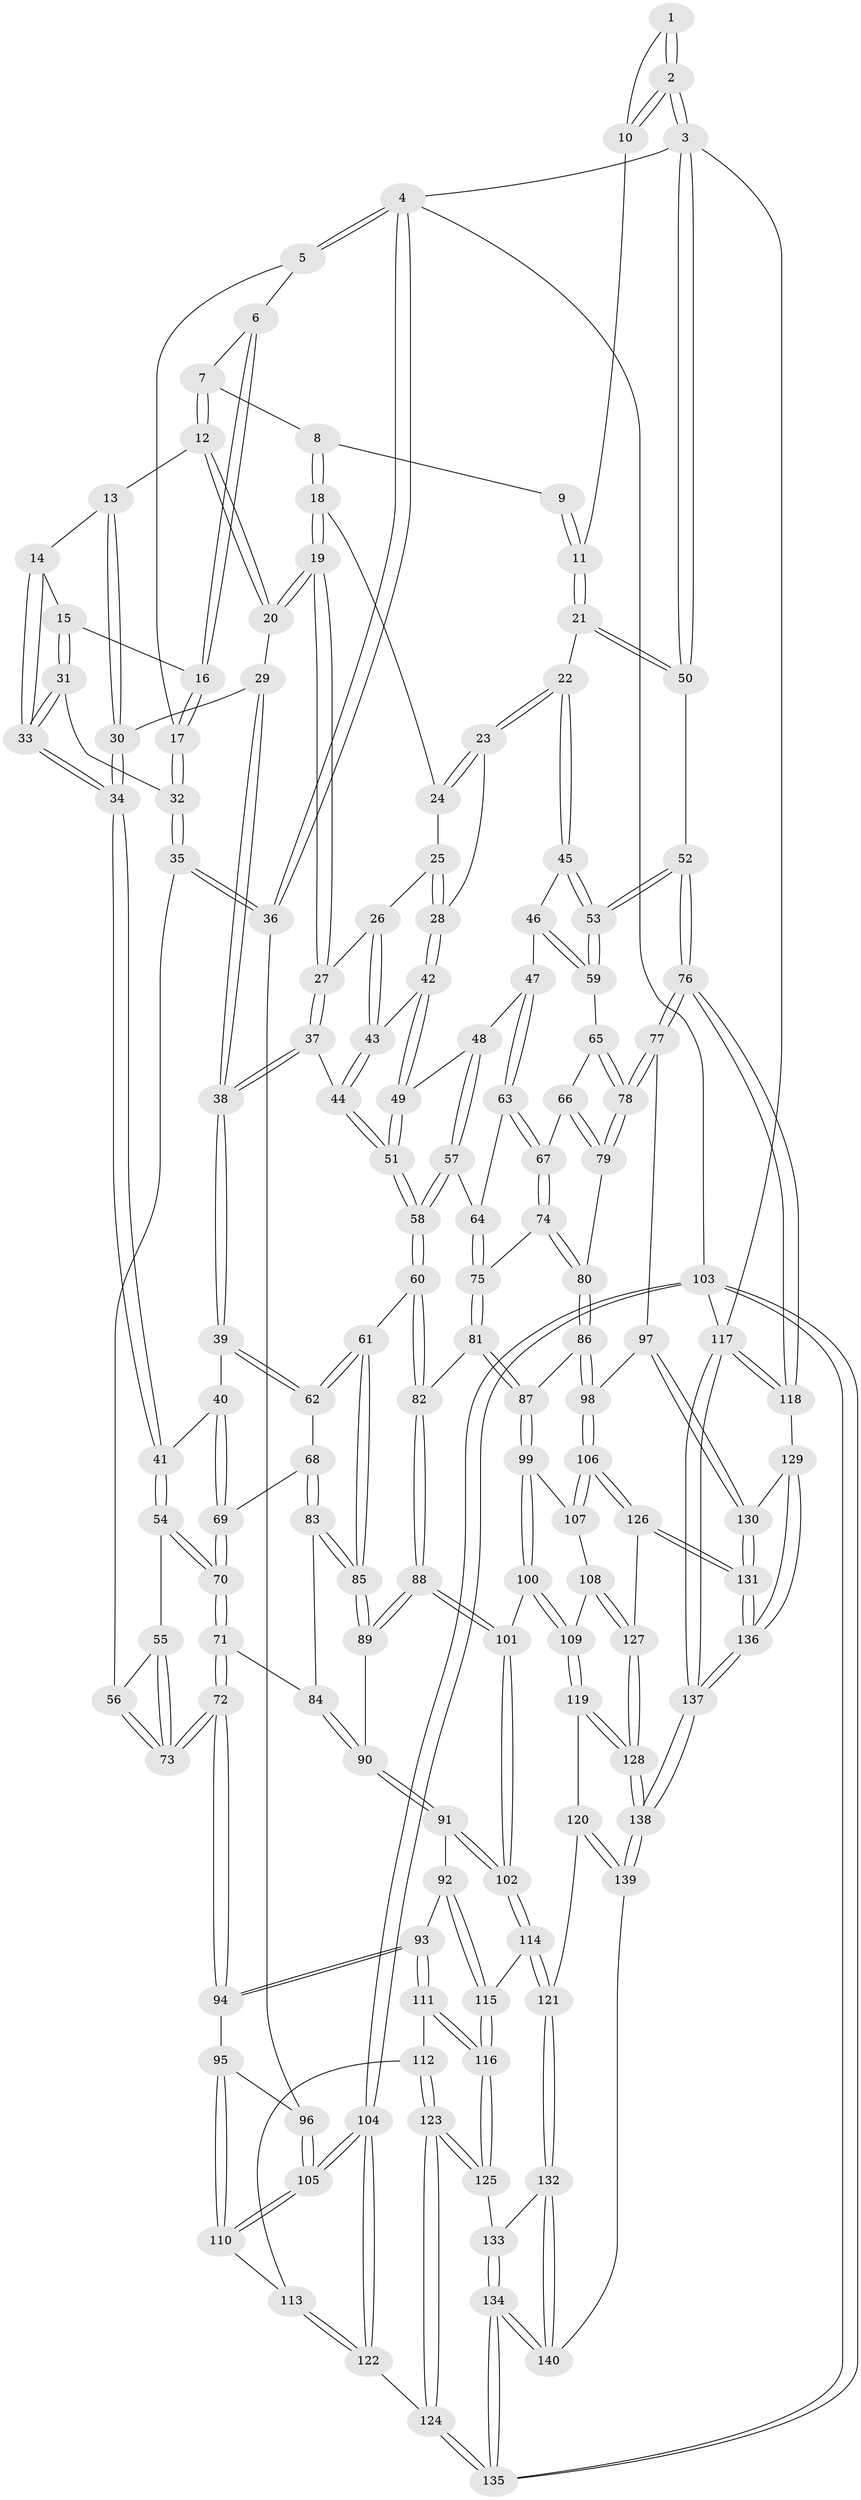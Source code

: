 // coarse degree distribution, {3: 0.08571428571428572, 9: 0.014285714285714285, 6: 0.14285714285714285, 7: 0.07142857142857142, 4: 0.34285714285714286, 5: 0.3142857142857143, 2: 0.02857142857142857}
// Generated by graph-tools (version 1.1) at 2025/21/03/04/25 18:21:36]
// undirected, 140 vertices, 347 edges
graph export_dot {
graph [start="1"]
  node [color=gray90,style=filled];
  1 [pos="+0.7585727562243714+0"];
  2 [pos="+1+0"];
  3 [pos="+1+0"];
  4 [pos="+0+0"];
  5 [pos="+0+0"];
  6 [pos="+0.23555820602633903+0"];
  7 [pos="+0.3112268688626125+0"];
  8 [pos="+0.6315863287578506+0"];
  9 [pos="+0.7578868274963269+0"];
  10 [pos="+0.9218451714091473+0.05083822025983751"];
  11 [pos="+0.8857574964387861+0.13742345736282965"];
  12 [pos="+0.33818325805110877+0"];
  13 [pos="+0.2811755044904936+0.10869002638617203"];
  14 [pos="+0.22537984240834857+0.12053026786755676"];
  15 [pos="+0.21295878296113196+0.11436965182626763"];
  16 [pos="+0.19548433048291022+0.08479494123716812"];
  17 [pos="+0.09682632009246595+0.10995050629346267"];
  18 [pos="+0.6313361154232777+0"];
  19 [pos="+0.4855842932581945+0.12382388916041993"];
  20 [pos="+0.3989901457026108+0.1057033900767962"];
  21 [pos="+0.886605953497573+0.1920532736140123"];
  22 [pos="+0.8705461203959739+0.20194426492990278"];
  23 [pos="+0.6833744553327569+0.025557005277776882"];
  24 [pos="+0.6554402450080006+0"];
  25 [pos="+0.5783122485681296+0.1314858403926004"];
  26 [pos="+0.5307938583314109+0.16160164448587333"];
  27 [pos="+0.493557424492975+0.14357763305848759"];
  28 [pos="+0.6539069504649823+0.16742772742433085"];
  29 [pos="+0.37824844419434234+0.13875173810537048"];
  30 [pos="+0.3085714477199325+0.1562424926095559"];
  31 [pos="+0.10132925231256754+0.22801100375469024"];
  32 [pos="+0.0696933318964591+0.2259670122868462"];
  33 [pos="+0.25639427526368225+0.27618166186318227"];
  34 [pos="+0.2627164471489391+0.2800850960842365"];
  35 [pos="+0+0.3408221456730502"];
  36 [pos="+0+0.3408383720300407"];
  37 [pos="+0.42595153670720065+0.28645657946645775"];
  38 [pos="+0.3977850946576036+0.29407121593820007"];
  39 [pos="+0.36781741236687016+0.31373660839227674"];
  40 [pos="+0.34582649495208545+0.3220818250171247"];
  41 [pos="+0.2991501816752411+0.32635387171525754"];
  42 [pos="+0.6523800916046222+0.21705363572963732"];
  43 [pos="+0.5830016557489058+0.21583112668888133"];
  44 [pos="+0.5023784793059847+0.3035726655810064"];
  45 [pos="+0.85122430060324+0.23167153706142105"];
  46 [pos="+0.824406815734387+0.2533028889505153"];
  47 [pos="+0.8018799923651501+0.26918829509636527"];
  48 [pos="+0.7423524568078292+0.2670066243408843"];
  49 [pos="+0.6594595557980373+0.2244314826033744"];
  50 [pos="+1+0.15914678198147358"];
  51 [pos="+0.5663070423695988+0.36955606739498875"];
  52 [pos="+1+0.48401680863162955"];
  53 [pos="+0.9985947602766366+0.42863063650461114"];
  54 [pos="+0.2820159731468287+0.35764875410057495"];
  55 [pos="+0.2423446936562073+0.39255243247802396"];
  56 [pos="+0+0.37731344357999436"];
  57 [pos="+0.6061524308092808+0.4284856141332844"];
  58 [pos="+0.594398752052981+0.4323712760747246"];
  59 [pos="+0.9247081716733279+0.44207603115282135"];
  60 [pos="+0.5854017604952517+0.44967510966637786"];
  61 [pos="+0.5627890776313698+0.45486121173405847"];
  62 [pos="+0.5105235535911967+0.4601216276571773"];
  63 [pos="+0.7982972111529918+0.3727292920714109"];
  64 [pos="+0.7082670799082115+0.44004567995988475"];
  65 [pos="+0.8802031288880396+0.4564430795069587"];
  66 [pos="+0.8785314885601182+0.4564812752040689"];
  67 [pos="+0.8395703995788499+0.4419960328814572"];
  68 [pos="+0.45420412051730213+0.48841441593291873"];
  69 [pos="+0.40636431440542736+0.44737284676252254"];
  70 [pos="+0.3396428266984546+0.5061170902504746"];
  71 [pos="+0.3406761060636706+0.5163887594350098"];
  72 [pos="+0.17788693019934365+0.5807245136460336"];
  73 [pos="+0.17444720323565047+0.5711381204646573"];
  74 [pos="+0.7839247641004817+0.5037750904849693"];
  75 [pos="+0.7474016828017298+0.497899150671645"];
  76 [pos="+1+0.6862194592187895"];
  77 [pos="+1+0.7001946370773122"];
  78 [pos="+0.9621128236627633+0.6593655566732309"];
  79 [pos="+0.842783018169273+0.5901188344776668"];
  80 [pos="+0.8160594222733414+0.5855499362347661"];
  81 [pos="+0.675941546772145+0.5831460109182071"];
  82 [pos="+0.6100866065544686+0.5351151306202874"];
  83 [pos="+0.45334201031355953+0.48997484602000796"];
  84 [pos="+0.3664654007015737+0.5373566449726448"];
  85 [pos="+0.46827068366220176+0.6050522925944312"];
  86 [pos="+0.7420638511989189+0.6232908586531111"];
  87 [pos="+0.6997645018038171+0.6257569298049105"];
  88 [pos="+0.5148623122873404+0.6435878984477169"];
  89 [pos="+0.46821836195949673+0.6058910698145619"];
  90 [pos="+0.381981475309541+0.6061965405997766"];
  91 [pos="+0.33867942463380474+0.6578540102890671"];
  92 [pos="+0.303216779267449+0.6645423529886195"];
  93 [pos="+0.2589581401014068+0.6606450772780319"];
  94 [pos="+0.17803460326568102+0.5857557547037946"];
  95 [pos="+0.1134414347965479+0.646671816914996"];
  96 [pos="+0+0.45896853194653664"];
  97 [pos="+0.8715302904102091+0.7847615852462021"];
  98 [pos="+0.8711832580419016+0.784880201121243"];
  99 [pos="+0.6948474811347221+0.6370963159959165"];
  100 [pos="+0.5666081656775959+0.7320614326875424"];
  101 [pos="+0.5305307135554179+0.7234972981812592"];
  102 [pos="+0.460456167695946+0.7743254418669918"];
  103 [pos="+0+1"];
  104 [pos="+0+0.8805827332235793"];
  105 [pos="+0+0.743562037139491"];
  106 [pos="+0.8426456852229+0.8025660966601244"];
  107 [pos="+0.7097417957100434+0.6838209821524607"];
  108 [pos="+0.6897486578429408+0.814246047967667"];
  109 [pos="+0.6480895706598911+0.8182241665714475"];
  110 [pos="+0.09286726927399008+0.6739304659158415"];
  111 [pos="+0.22717175283987412+0.7818330075350174"];
  112 [pos="+0.1916928442674742+0.8022842981574367"];
  113 [pos="+0.12870804148527634+0.7938849655599731"];
  114 [pos="+0.44640582080137825+0.8047326687724621"];
  115 [pos="+0.34638934777443+0.8387258613411122"];
  116 [pos="+0.3428715085562092+0.8411445798293316"];
  117 [pos="+1+1"];
  118 [pos="+1+0.8225021362407212"];
  119 [pos="+0.6424221084521782+0.8305620842526127"];
  120 [pos="+0.5954957695013985+0.8976175564708191"];
  121 [pos="+0.47307045483688903+0.8611200880198812"];
  122 [pos="+0.0511800997206329+0.8664016299748073"];
  123 [pos="+0.2291937785740735+1"];
  124 [pos="+0.22059990090465553+1"];
  125 [pos="+0.3302630518174673+0.8763871336771222"];
  126 [pos="+0.8093082361264952+0.8329324318451157"];
  127 [pos="+0.7949516850001187+0.8375172266522782"];
  128 [pos="+0.7152960857290748+0.9941863555055713"];
  129 [pos="+1+0.9242448821302583"];
  130 [pos="+0.9392057503247028+0.9396020770219806"];
  131 [pos="+0.8789559785943136+1"];
  132 [pos="+0.4653012996077738+0.9398676178634898"];
  133 [pos="+0.3851568705459505+0.9267229457659137"];
  134 [pos="+0.38490653735910074+1"];
  135 [pos="+0.2381301087692507+1"];
  136 [pos="+0.8710405957511005+1"];
  137 [pos="+0.829076342851626+1"];
  138 [pos="+0.648189804895959+1"];
  139 [pos="+0.6098686007348377+1"];
  140 [pos="+0.5162734844664277+1"];
  1 -- 2;
  1 -- 2;
  1 -- 10;
  2 -- 3;
  2 -- 3;
  2 -- 10;
  2 -- 10;
  3 -- 4;
  3 -- 50;
  3 -- 50;
  3 -- 117;
  4 -- 5;
  4 -- 5;
  4 -- 36;
  4 -- 36;
  4 -- 103;
  5 -- 6;
  5 -- 17;
  6 -- 7;
  6 -- 16;
  6 -- 16;
  7 -- 8;
  7 -- 12;
  7 -- 12;
  8 -- 9;
  8 -- 18;
  8 -- 18;
  9 -- 11;
  9 -- 11;
  10 -- 11;
  11 -- 21;
  11 -- 21;
  12 -- 13;
  12 -- 20;
  12 -- 20;
  13 -- 14;
  13 -- 30;
  13 -- 30;
  14 -- 15;
  14 -- 33;
  14 -- 33;
  15 -- 16;
  15 -- 31;
  15 -- 31;
  16 -- 17;
  16 -- 17;
  17 -- 32;
  17 -- 32;
  18 -- 19;
  18 -- 19;
  18 -- 24;
  19 -- 20;
  19 -- 20;
  19 -- 27;
  19 -- 27;
  20 -- 29;
  21 -- 22;
  21 -- 50;
  21 -- 50;
  22 -- 23;
  22 -- 23;
  22 -- 45;
  22 -- 45;
  23 -- 24;
  23 -- 24;
  23 -- 28;
  24 -- 25;
  25 -- 26;
  25 -- 28;
  25 -- 28;
  26 -- 27;
  26 -- 43;
  26 -- 43;
  27 -- 37;
  27 -- 37;
  28 -- 42;
  28 -- 42;
  29 -- 30;
  29 -- 38;
  29 -- 38;
  30 -- 34;
  30 -- 34;
  31 -- 32;
  31 -- 33;
  31 -- 33;
  32 -- 35;
  32 -- 35;
  33 -- 34;
  33 -- 34;
  34 -- 41;
  34 -- 41;
  35 -- 36;
  35 -- 36;
  35 -- 56;
  36 -- 96;
  37 -- 38;
  37 -- 38;
  37 -- 44;
  38 -- 39;
  38 -- 39;
  39 -- 40;
  39 -- 62;
  39 -- 62;
  40 -- 41;
  40 -- 69;
  40 -- 69;
  41 -- 54;
  41 -- 54;
  42 -- 43;
  42 -- 49;
  42 -- 49;
  43 -- 44;
  43 -- 44;
  44 -- 51;
  44 -- 51;
  45 -- 46;
  45 -- 53;
  45 -- 53;
  46 -- 47;
  46 -- 59;
  46 -- 59;
  47 -- 48;
  47 -- 63;
  47 -- 63;
  48 -- 49;
  48 -- 57;
  48 -- 57;
  49 -- 51;
  49 -- 51;
  50 -- 52;
  51 -- 58;
  51 -- 58;
  52 -- 53;
  52 -- 53;
  52 -- 76;
  52 -- 76;
  53 -- 59;
  53 -- 59;
  54 -- 55;
  54 -- 70;
  54 -- 70;
  55 -- 56;
  55 -- 73;
  55 -- 73;
  56 -- 73;
  56 -- 73;
  57 -- 58;
  57 -- 58;
  57 -- 64;
  58 -- 60;
  58 -- 60;
  59 -- 65;
  60 -- 61;
  60 -- 82;
  60 -- 82;
  61 -- 62;
  61 -- 62;
  61 -- 85;
  61 -- 85;
  62 -- 68;
  63 -- 64;
  63 -- 67;
  63 -- 67;
  64 -- 75;
  64 -- 75;
  65 -- 66;
  65 -- 78;
  65 -- 78;
  66 -- 67;
  66 -- 79;
  66 -- 79;
  67 -- 74;
  67 -- 74;
  68 -- 69;
  68 -- 83;
  68 -- 83;
  69 -- 70;
  69 -- 70;
  70 -- 71;
  70 -- 71;
  71 -- 72;
  71 -- 72;
  71 -- 84;
  72 -- 73;
  72 -- 73;
  72 -- 94;
  72 -- 94;
  74 -- 75;
  74 -- 80;
  74 -- 80;
  75 -- 81;
  75 -- 81;
  76 -- 77;
  76 -- 77;
  76 -- 118;
  76 -- 118;
  77 -- 78;
  77 -- 78;
  77 -- 97;
  78 -- 79;
  78 -- 79;
  79 -- 80;
  80 -- 86;
  80 -- 86;
  81 -- 82;
  81 -- 87;
  81 -- 87;
  82 -- 88;
  82 -- 88;
  83 -- 84;
  83 -- 85;
  83 -- 85;
  84 -- 90;
  84 -- 90;
  85 -- 89;
  85 -- 89;
  86 -- 87;
  86 -- 98;
  86 -- 98;
  87 -- 99;
  87 -- 99;
  88 -- 89;
  88 -- 89;
  88 -- 101;
  88 -- 101;
  89 -- 90;
  90 -- 91;
  90 -- 91;
  91 -- 92;
  91 -- 102;
  91 -- 102;
  92 -- 93;
  92 -- 115;
  92 -- 115;
  93 -- 94;
  93 -- 94;
  93 -- 111;
  93 -- 111;
  94 -- 95;
  95 -- 96;
  95 -- 110;
  95 -- 110;
  96 -- 105;
  96 -- 105;
  97 -- 98;
  97 -- 130;
  97 -- 130;
  98 -- 106;
  98 -- 106;
  99 -- 100;
  99 -- 100;
  99 -- 107;
  100 -- 101;
  100 -- 109;
  100 -- 109;
  101 -- 102;
  101 -- 102;
  102 -- 114;
  102 -- 114;
  103 -- 104;
  103 -- 104;
  103 -- 135;
  103 -- 135;
  103 -- 117;
  104 -- 105;
  104 -- 105;
  104 -- 122;
  104 -- 122;
  105 -- 110;
  105 -- 110;
  106 -- 107;
  106 -- 107;
  106 -- 126;
  106 -- 126;
  107 -- 108;
  108 -- 109;
  108 -- 127;
  108 -- 127;
  109 -- 119;
  109 -- 119;
  110 -- 113;
  111 -- 112;
  111 -- 116;
  111 -- 116;
  112 -- 113;
  112 -- 123;
  112 -- 123;
  113 -- 122;
  113 -- 122;
  114 -- 115;
  114 -- 121;
  114 -- 121;
  115 -- 116;
  115 -- 116;
  116 -- 125;
  116 -- 125;
  117 -- 118;
  117 -- 118;
  117 -- 137;
  117 -- 137;
  118 -- 129;
  119 -- 120;
  119 -- 128;
  119 -- 128;
  120 -- 121;
  120 -- 139;
  120 -- 139;
  121 -- 132;
  121 -- 132;
  122 -- 124;
  123 -- 124;
  123 -- 124;
  123 -- 125;
  123 -- 125;
  124 -- 135;
  124 -- 135;
  125 -- 133;
  126 -- 127;
  126 -- 131;
  126 -- 131;
  127 -- 128;
  127 -- 128;
  128 -- 138;
  128 -- 138;
  129 -- 130;
  129 -- 136;
  129 -- 136;
  130 -- 131;
  130 -- 131;
  131 -- 136;
  131 -- 136;
  132 -- 133;
  132 -- 140;
  132 -- 140;
  133 -- 134;
  133 -- 134;
  134 -- 135;
  134 -- 135;
  134 -- 140;
  134 -- 140;
  136 -- 137;
  136 -- 137;
  137 -- 138;
  137 -- 138;
  138 -- 139;
  138 -- 139;
  139 -- 140;
}
